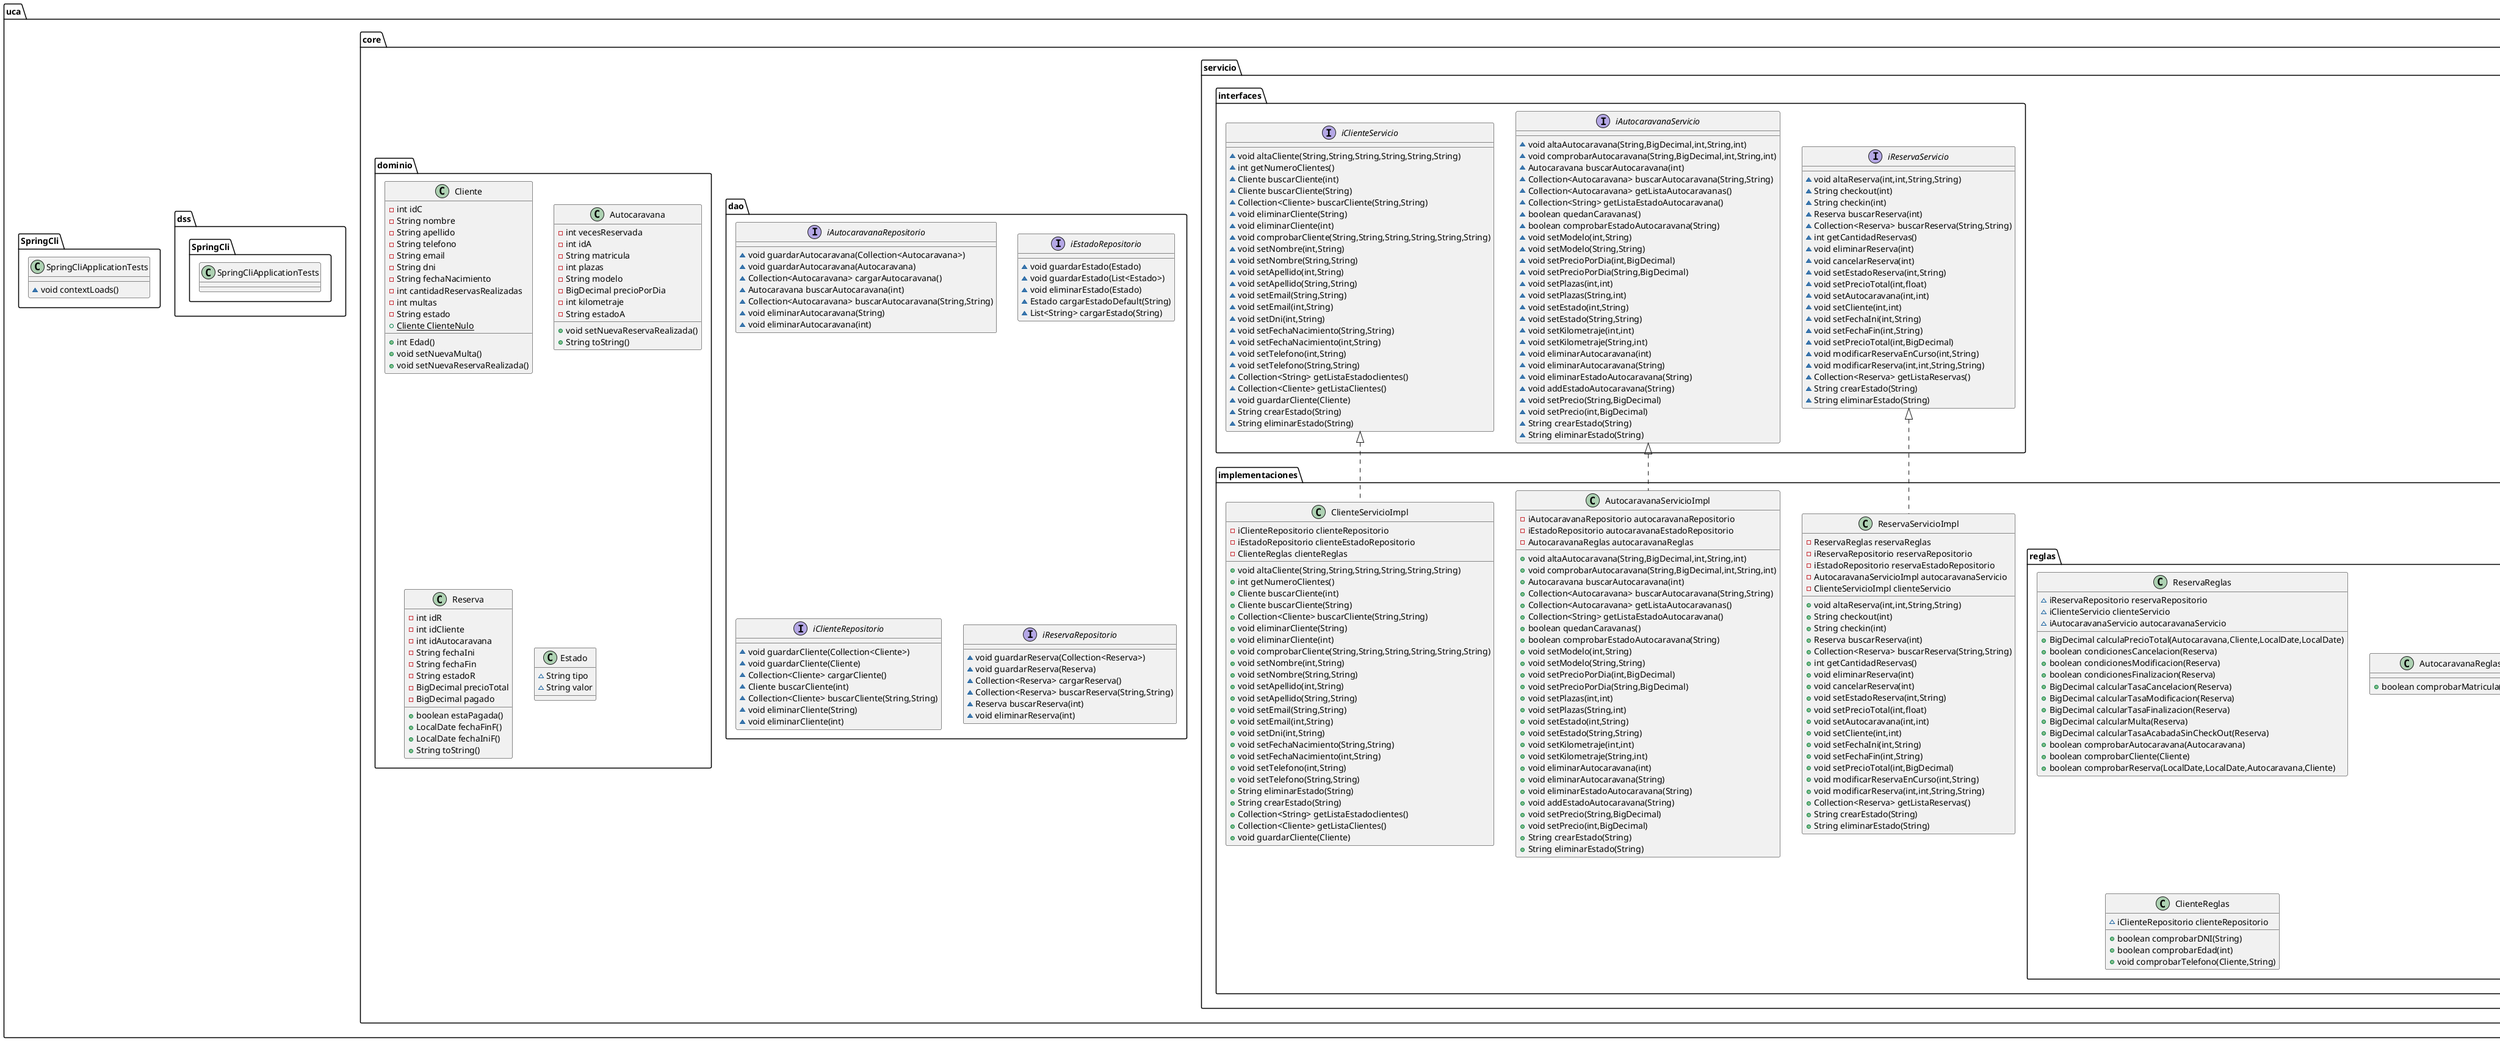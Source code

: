 @startuml
interface uca.core.servicio.interfaces.iReservaServicio {
~ void altaReserva(int,int,String,String)
~ String checkout(int)
~ String checkin(int)
~ Reserva buscarReserva(int)
~ Collection<Reserva> buscarReserva(String,String)
~ int getCantidadReservas()
~ void eliminarReserva(int)
~ void cancelarReserva(int)
~ void setEstadoReserva(int,String)
~ void setPrecioTotal(int,float)
~ void setAutocaravana(int,int)
~ void setCliente(int,int)
~ void setFechaIni(int,String)
~ void setFechaFin(int,String)
~ void setPrecioTotal(int,BigDecimal)
~ void modificarReservaEnCurso(int,String)
~ void modificarReserva(int,int,String,String)
~ Collection<Reserva> getListaReservas()
~ String crearEstado(String)
~ String eliminarEstado(String)
}
class uca.dss.SpringCli.SpringCliApplicationTests {
}
class uca.core.servicio.implementaciones.reglas.ReservaReglas {
~ iReservaRepositorio reservaRepositorio
~ iClienteServicio clienteServicio
~ iAutocaravanaServicio autocaravanaServicio
+ BigDecimal calculaPrecioTotal(Autocaravana,Cliente,LocalDate,LocalDate)
+ boolean condicionesCancelacion(Reserva)
+ boolean condicionesModificacion(Reserva)
+ boolean condicionesFinalizacion(Reserva)
+ BigDecimal calcularTasaCancelacion(Reserva)
+ BigDecimal calcularTasaModificacion(Reserva)
+ BigDecimal calcularTasaFinalizacion(Reserva)
+ BigDecimal calcularMulta(Reserva)
+ BigDecimal calcularTasaAcabadaSinCheckOut(Reserva)
+ boolean comprobarAutocaravana(Autocaravana)
+ boolean comprobarCliente(Cliente)
+ boolean comprobarReserva(LocalDate,LocalDate,Autocaravana,Cliente)
}
class uca.core.servicio.implementaciones.ReservaServicioImpl {
- ReservaReglas reservaReglas
- iReservaRepositorio reservaRepositorio
- iEstadoRepositorio reservaEstadoRepositorio
- AutocaravanaServicioImpl autocaravanaServicio
- ClienteServicioImpl clienteServicio
+ void altaReserva(int,int,String,String)
+ String checkout(int)
+ String checkin(int)
+ Reserva buscarReserva(int)
+ Collection<Reserva> buscarReserva(String,String)
+ int getCantidadReservas()
+ void eliminarReserva(int)
+ void cancelarReserva(int)
+ void setEstadoReserva(int,String)
+ void setPrecioTotal(int,float)
+ void setAutocaravana(int,int)
+ void setCliente(int,int)
+ void setFechaIni(int,String)
+ void setFechaFin(int,String)
+ void setPrecioTotal(int,BigDecimal)
+ void modificarReservaEnCurso(int,String)
+ void modificarReserva(int,int,String,String)
+ Collection<Reserva> getListaReservas()
+ String crearEstado(String)
+ String eliminarEstado(String)
}
interface uca.core.servicio.interfaces.iAutocaravanaServicio {
~ void altaAutocaravana(String,BigDecimal,int,String,int)
~ void comprobarAutocaravana(String,BigDecimal,int,String,int)
~ Autocaravana buscarAutocaravana(int)
~ Collection<Autocaravana> buscarAutocaravana(String,String)
~ Collection<Autocaravana> getListaAutocaravanas()
~ Collection<String> getListaEstadoAutocaravana()
~ boolean quedanCaravanas()
~ boolean comprobarEstadoAutocaravana(String)
~ void setModelo(int,String)
~ void setModelo(String,String)
~ void setPrecioPorDia(int,BigDecimal)
~ void setPrecioPorDia(String,BigDecimal)
~ void setPlazas(int,int)
~ void setPlazas(String,int)
~ void setEstado(int,String)
~ void setEstado(String,String)
~ void setKilometraje(int,int)
~ void setKilometraje(String,int)
~ void eliminarAutocaravana(int)
~ void eliminarAutocaravana(String)
~ void eliminarEstadoAutocaravana(String)
~ void addEstadoAutocaravana(String)
~ void setPrecio(String,BigDecimal)
~ void setPrecio(int,BigDecimal)
~ String crearEstado(String)
~ String eliminarEstado(String)
}
class uca.SpringCli.SpringCliApplicationTests {
~ void contextLoads()
}
class uca.core.servicio.implementaciones.ClienteServicioImpl {
- iClienteRepositorio clienteRepositorio
- iEstadoRepositorio clienteEstadoRepositorio
- ClienteReglas clienteReglas
+ void altaCliente(String,String,String,String,String,String)
+ int getNumeroClientes()
+ Cliente buscarCliente(int)
+ Cliente buscarCliente(String)
+ Collection<Cliente> buscarCliente(String,String)
+ void eliminarCliente(String)
+ void eliminarCliente(int)
+ void comprobarCliente(String,String,String,String,String,String)
+ void setNombre(int,String)
+ void setNombre(String,String)
+ void setApellido(int,String)
+ void setApellido(String,String)
+ void setEmail(String,String)
+ void setEmail(int,String)
+ void setDni(int,String)
+ void setFechaNacimiento(String,String)
+ void setFechaNacimiento(int,String)
+ void setTelefono(int,String)
+ void setTelefono(String,String)
+ String eliminarEstado(String)
+ String crearEstado(String)
+ Collection<String> getListaEstadoclientes()
+ Collection<Cliente> getListaClientes()
+ void guardarCliente(Cliente)
}
interface uca.core.dao.iAutocaravanaRepositorio {
~ void guardarAutocaravana(Collection<Autocaravana>)
~ void guardarAutocaravana(Autocaravana)
~ Collection<Autocaravana> cargarAutocaravana()
~ Autocaravana buscarAutocaravana(int)
~ Collection<Autocaravana> buscarAutocaravana(String,String)
~ void eliminarAutocaravana(String)
~ void eliminarAutocaravana(int)
}
interface uca.core.dao.iEstadoRepositorio {
~ void guardarEstado(Estado)
~ void guardarEstado(List<Estado>)
~ void eliminarEstado(Estado)
~ Estado cargarEstadoDefault(String)
~ List<String> cargarEstado(String)
}
class uca.core.dominio.Cliente {
- int idC
- String nombre
- String apellido
- String telefono
- String email
- String dni
- String fechaNacimiento
- int cantidadReservasRealizadas
- int multas
- String estado
+ {static} Cliente ClienteNulo
+ int Edad()
+ void setNuevaMulta()
+ void setNuevaReservaRealizada()
}
class uca.core.dominio.Autocaravana {
- int vecesReservada
- int idA
- String matricula
- int plazas
- String modelo
- BigDecimal precioPorDia
- int kilometraje
- String estadoA
+ void setNuevaReservaRealizada()
+ String toString()
}
class uca.core.dominio.Reserva {
- int idR
- int idCliente
- int idAutocaravana
- String fechaIni
- String fechaFin
- String estadoR
- BigDecimal precioTotal
- BigDecimal pagado
+ boolean estaPagada()
+ LocalDate fechaFinF()
+ LocalDate fechaIniF()
+ String toString()
}
class uca.core.servicio.implementaciones.reglas.AutocaravanaReglas {
+ boolean comprobarMatricula(String)
}
interface uca.core.dao.iClienteRepositorio {
~ void guardarCliente(Collection<Cliente>)
~ void guardarCliente(Cliente)
~ Collection<Cliente> cargarCliente()
~ Cliente buscarCliente(int)
~ Collection<Cliente> buscarCliente(String,String)
~ void eliminarCliente(String)
~ void eliminarCliente(int)
}
class uca.core.servicio.implementaciones.AutocaravanaServicioImpl {
- iAutocaravanaRepositorio autocaravanaRepositorio
- iEstadoRepositorio autocaravanaEstadoRepositorio
- AutocaravanaReglas autocaravanaReglas
+ void altaAutocaravana(String,BigDecimal,int,String,int)
+ void comprobarAutocaravana(String,BigDecimal,int,String,int)
+ Autocaravana buscarAutocaravana(int)
+ Collection<Autocaravana> buscarAutocaravana(String,String)
+ Collection<Autocaravana> getListaAutocaravanas()
+ Collection<String> getListaEstadoAutocaravana()
+ boolean quedanCaravanas()
+ boolean comprobarEstadoAutocaravana(String)
+ void setModelo(int,String)
+ void setModelo(String,String)
+ void setPrecioPorDia(int,BigDecimal)
+ void setPrecioPorDia(String,BigDecimal)
+ void setPlazas(int,int)
+ void setPlazas(String,int)
+ void setEstado(int,String)
+ void setEstado(String,String)
+ void setKilometraje(int,int)
+ void setKilometraje(String,int)
+ void eliminarAutocaravana(int)
+ void eliminarAutocaravana(String)
+ void eliminarEstadoAutocaravana(String)
+ void addEstadoAutocaravana(String)
+ void setPrecio(String,BigDecimal)
+ void setPrecio(int,BigDecimal)
+ String crearEstado(String)
+ String eliminarEstado(String)
}
interface uca.core.dao.iReservaRepositorio {
~ void guardarReserva(Collection<Reserva>)
~ void guardarReserva(Reserva)
~ Collection<Reserva> cargarReserva()
~ Collection<Reserva> buscarReserva(String,String)
~ Reserva buscarReserva(int)
~ void eliminarReserva(int)
}
class uca.core.dominio.Estado {
~ String tipo
~ String valor
}
class uca.core.servicio.implementaciones.reglas.ClienteReglas {
~ iClienteRepositorio clienteRepositorio
+ boolean comprobarDNI(String)
+ boolean comprobarEdad(int)
+ void comprobarTelefono(Cliente,String)
}
interface uca.core.servicio.interfaces.iClienteServicio {
~ void altaCliente(String,String,String,String,String,String)
~ int getNumeroClientes()
~ Cliente buscarCliente(int)
~ Cliente buscarCliente(String)
~ Collection<Cliente> buscarCliente(String,String)
~ void eliminarCliente(String)
~ void eliminarCliente(int)
~ void comprobarCliente(String,String,String,String,String,String)
~ void setNombre(int,String)
~ void setNombre(String,String)
~ void setApellido(int,String)
~ void setApellido(String,String)
~ void setEmail(String,String)
~ void setEmail(int,String)
~ void setDni(int,String)
~ void setFechaNacimiento(String,String)
~ void setFechaNacimiento(int,String)
~ void setTelefono(int,String)
~ void setTelefono(String,String)
~ Collection<String> getListaEstadoclientes()
~ Collection<Cliente> getListaClientes()
~ void guardarCliente(Cliente)
~ String crearEstado(String)
~ String eliminarEstado(String)
}


uca.core.servicio.interfaces.iReservaServicio <|.. uca.core.servicio.implementaciones.ReservaServicioImpl
uca.core.servicio.interfaces.iClienteServicio <|.. uca.core.servicio.implementaciones.ClienteServicioImpl
uca.core.servicio.interfaces.iAutocaravanaServicio <|.. uca.core.servicio.implementaciones.AutocaravanaServicioImpl
@enduml